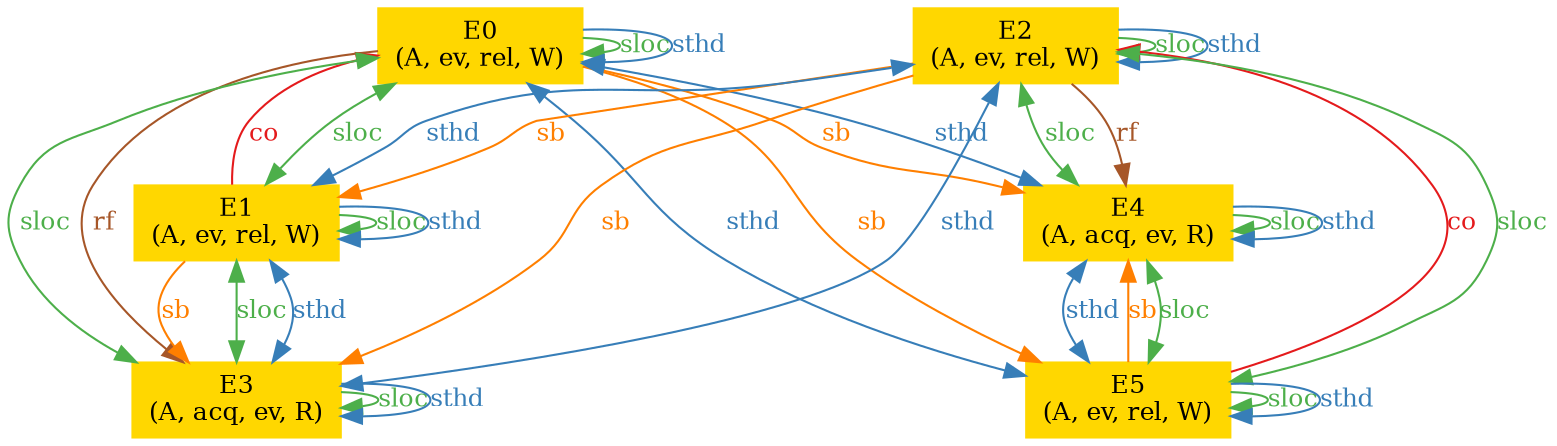 digraph "graph" {
graph [fontsize=12]
node [fontsize=12]
edge [fontsize=12]
rankdir=TB;
"N5" -> "N1" [uuid = "<E1, E0>", color = "#e41a1c", fontcolor = "#e41a1c", style = "solid", label = "co", dir = "back", weight = "1"]
"N4" -> "N2" [uuid = "<E5, E2>", color = "#e41a1c", fontcolor = "#e41a1c", style = "solid", label = "co", dir = "back", weight = "1"]
"N5" -> "N0" [uuid = "<E0, E3>", color = "#a65628", fontcolor = "#a65628", style = "solid", label = "rf", dir = "forward", weight = "1"]
"N4" -> "N3" [uuid = "<E2, E4>", color = "#a65628", fontcolor = "#a65628", style = "solid", label = "rf", dir = "forward", weight = "1"]
"N5" -> "N3" [uuid = "<E0, E4>", color = "#ff7f00", fontcolor = "#ff7f00", style = "solid", label = "sb", dir = "forward", weight = "1"]
"N5" -> "N2" [uuid = "<E0, E5>", color = "#ff7f00", fontcolor = "#ff7f00", style = "solid", label = "sb", dir = "forward", weight = "1"]
"N1" -> "N0" [uuid = "<E1, E3>", color = "#ff7f00", fontcolor = "#ff7f00", style = "solid", label = "sb", dir = "forward", weight = "1"]
"N4" -> "N1" [uuid = "<E2, E1>", color = "#ff7f00", fontcolor = "#ff7f00", style = "solid", label = "sb", dir = "forward", weight = "1"]
"N4" -> "N0" [uuid = "<E2, E3>", color = "#ff7f00", fontcolor = "#ff7f00", style = "solid", label = "sb", dir = "forward", weight = "1"]
"N3" -> "N2" [uuid = "<E5, E4>", color = "#ff7f00", fontcolor = "#ff7f00", style = "solid", label = "sb", dir = "back", weight = "1"]
"N5" -> "N5" [uuid = "<E0, E0>", color = "#4daf4a", fontcolor = "#4daf4a", style = "solid", label = "sloc", dir = "forward", weight = "1"]
"N5" -> "N1" [uuid = "<E0, E1>", color = "#4daf4a", fontcolor = "#4daf4a", style = "solid", label = "sloc", dir = "both", weight = "1"]
"N5" -> "N0" [uuid = "<E0, E3>", color = "#4daf4a", fontcolor = "#4daf4a", style = "solid", label = "sloc", dir = "both", weight = "1"]
"N1" -> "N1" [uuid = "<E1, E1>", color = "#4daf4a", fontcolor = "#4daf4a", style = "solid", label = "sloc", dir = "forward", weight = "1"]
"N1" -> "N0" [uuid = "<E1, E3>", color = "#4daf4a", fontcolor = "#4daf4a", style = "solid", label = "sloc", dir = "both", weight = "1"]
"N4" -> "N4" [uuid = "<E2, E2>", color = "#4daf4a", fontcolor = "#4daf4a", style = "solid", label = "sloc", dir = "forward", weight = "1"]
"N4" -> "N3" [uuid = "<E2, E4>", color = "#4daf4a", fontcolor = "#4daf4a", style = "solid", label = "sloc", dir = "both", weight = "1"]
"N4" -> "N2" [uuid = "<E2, E5>", color = "#4daf4a", fontcolor = "#4daf4a", style = "solid", label = "sloc", dir = "both", weight = "1"]
"N0" -> "N0" [uuid = "<E3, E3>", color = "#4daf4a", fontcolor = "#4daf4a", style = "solid", label = "sloc", dir = "forward", weight = "1"]
"N3" -> "N3" [uuid = "<E4, E4>", color = "#4daf4a", fontcolor = "#4daf4a", style = "solid", label = "sloc", dir = "forward", weight = "1"]
"N3" -> "N2" [uuid = "<E4, E5>", color = "#4daf4a", fontcolor = "#4daf4a", style = "solid", label = "sloc", dir = "both", weight = "1"]
"N2" -> "N2" [uuid = "<E5, E5>", color = "#4daf4a", fontcolor = "#4daf4a", style = "solid", label = "sloc", dir = "forward", weight = "1"]
"N5" -> "N5" [uuid = "<E0, E0>", color = "#377eb8", fontcolor = "#377eb8", style = "solid", label = "sthd", dir = "forward", weight = "1"]
"N5" -> "N3" [uuid = "<E0, E4>", color = "#377eb8", fontcolor = "#377eb8", style = "solid", label = "sthd", dir = "both", weight = "1"]
"N5" -> "N2" [uuid = "<E0, E5>", color = "#377eb8", fontcolor = "#377eb8", style = "solid", label = "sthd", dir = "both", weight = "1"]
"N1" -> "N1" [uuid = "<E1, E1>", color = "#377eb8", fontcolor = "#377eb8", style = "solid", label = "sthd", dir = "forward", weight = "1"]
"N4" -> "N1" [uuid = "<E1, E2>", color = "#377eb8", fontcolor = "#377eb8", style = "solid", label = "sthd", dir = "both", weight = "1"]
"N1" -> "N0" [uuid = "<E1, E3>", color = "#377eb8", fontcolor = "#377eb8", style = "solid", label = "sthd", dir = "both", weight = "1"]
"N4" -> "N4" [uuid = "<E2, E2>", color = "#377eb8", fontcolor = "#377eb8", style = "solid", label = "sthd", dir = "forward", weight = "1"]
"N4" -> "N0" [uuid = "<E2, E3>", color = "#377eb8", fontcolor = "#377eb8", style = "solid", label = "sthd", dir = "both", weight = "1"]
"N0" -> "N0" [uuid = "<E3, E3>", color = "#377eb8", fontcolor = "#377eb8", style = "solid", label = "sthd", dir = "forward", weight = "1"]
"N3" -> "N3" [uuid = "<E4, E4>", color = "#377eb8", fontcolor = "#377eb8", style = "solid", label = "sthd", dir = "forward", weight = "1"]
"N3" -> "N2" [uuid = "<E4, E5>", color = "#377eb8", fontcolor = "#377eb8", style = "solid", label = "sthd", dir = "both", weight = "1"]
"N2" -> "N2" [uuid = "<E5, E5>", color = "#377eb8", fontcolor = "#377eb8", style = "solid", label = "sthd", dir = "forward", weight = "1"]
"N0" [uuid="E3", label="E3\n(A, acq, ev, R)", color="#ffd700", fontcolor = "#000000", shape = "box", style = "filled, solid"]
"N1" [uuid="E1", label="E1\n(A, ev, rel, W)", color="#ffd700", fontcolor = "#000000", shape = "box", style = "filled, solid"]
"N2" [uuid="E5", label="E5\n(A, ev, rel, W)", color="#ffd700", fontcolor = "#000000", shape = "box", style = "filled, solid"]
"N3" [uuid="E4", label="E4\n(A, acq, ev, R)", color="#ffd700", fontcolor = "#000000", shape = "box", style = "filled, solid"]
"N4" [uuid="E2", label="E2\n(A, ev, rel, W)", color="#ffd700", fontcolor = "#000000", shape = "box", style = "filled, solid"]
"N5" [uuid="E0", label="E0\n(A, ev, rel, W)", color="#ffd700", fontcolor = "#000000", shape = "box", style = "filled, solid"]
}
